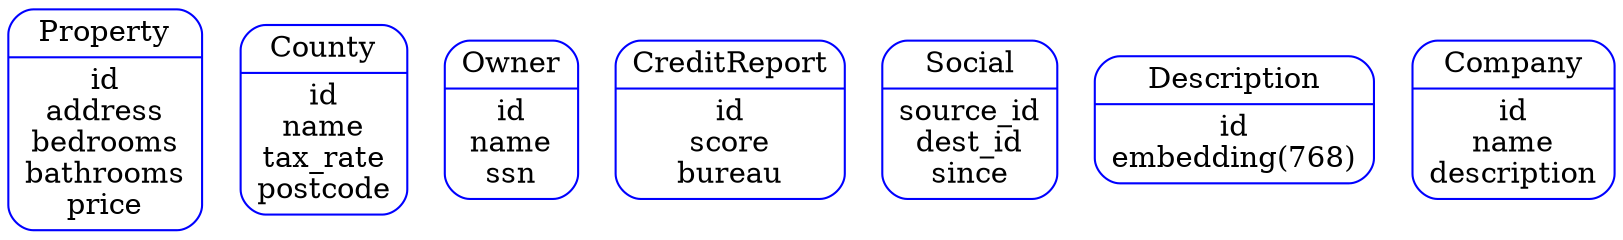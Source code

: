 digraph diag {
  node [shape=Mrecord, color=Blue];
  Property [label="{<f0> Property|<f1> id\naddress\nbedrooms\nbathrooms\nprice}"];
  County [label="{<f0> County|<f1> id\nname\ntax_rate\npostcode}"];
  Owner [label="{<f0> Owner|<f1> id\nname\nssn}"];
  CreditReport [label="{<f0> CreditReport|<f1> id\nscore\nbureau}"];
  Social [label="{<f0> Social|<f1> source_id\ndest_id\nsince}"];
  Description [label="{<f0> Description|<f1> id\nembedding(768)}"];
  Company [label="{<f0> Company|<f1> id\nname\ndescription}"];
}
